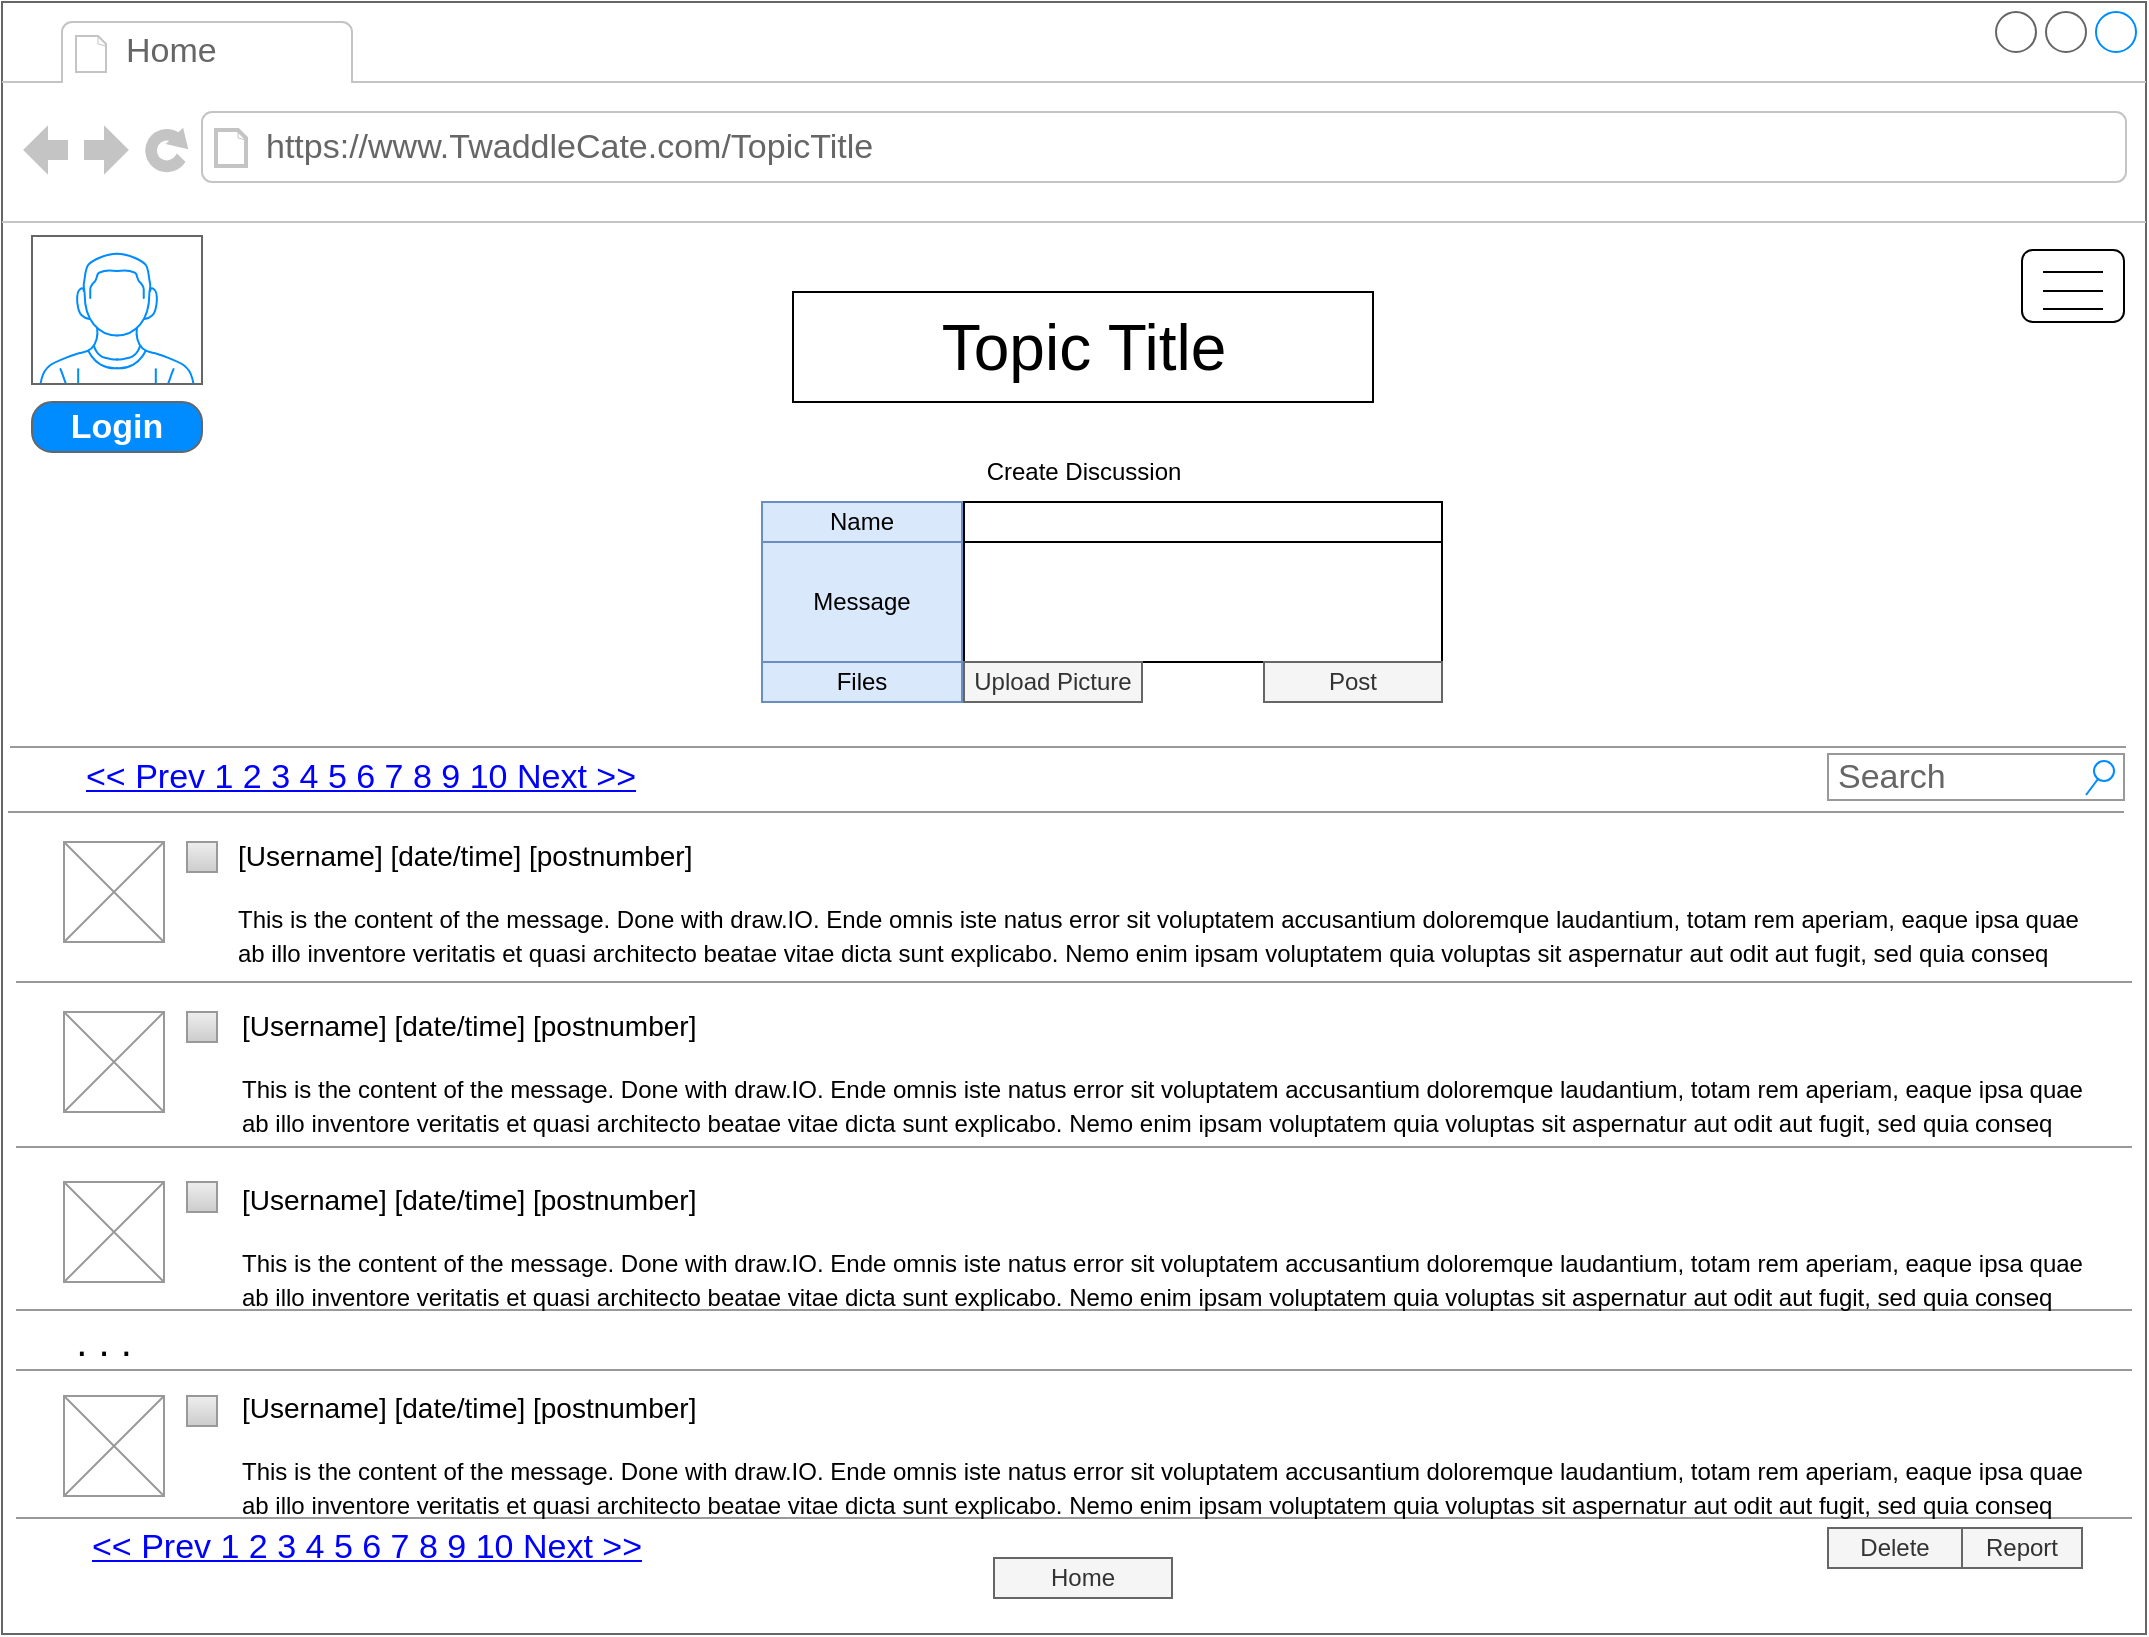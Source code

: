 <mxfile version="11.1.4" type="device"><diagram name="Page-1" id="2cc2dc42-3aac-f2a9-1cec-7a8b7cbee084"><mxGraphModel dx="1422" dy="747" grid="1" gridSize="10" guides="1" tooltips="1" connect="1" arrows="1" fold="1" page="1" pageScale="1" pageWidth="1100" pageHeight="850" background="#ffffff" math="0" shadow="0"><root><mxCell id="0"/><mxCell id="1" parent="0"/><mxCell id="9IKPk2nEDsg9MJeCQdLd-1" value="" style="strokeWidth=1;shadow=0;dashed=0;align=center;html=1;shape=mxgraph.mockup.containers.browserWindow;rSize=0;fillColor=#ffffff;strokeColor=#666666;strokeColor2=#008cff;strokeColor3=#c4c4c4;mainText=,;recursiveResize=0;" parent="1" vertex="1"><mxGeometry x="9" y="10" width="1072" height="816" as="geometry"/></mxCell><mxCell id="9IKPk2nEDsg9MJeCQdLd-2" value="Home" style="strokeWidth=1;shadow=0;dashed=0;align=center;html=1;shape=mxgraph.mockup.containers.anchor;fontSize=17;fontColor=#666666;align=left;" parent="9IKPk2nEDsg9MJeCQdLd-1" vertex="1"><mxGeometry x="60" y="12" width="110" height="26" as="geometry"/></mxCell><mxCell id="9IKPk2nEDsg9MJeCQdLd-3" value="https://www.TwaddleCate.com/TopicTitle" style="strokeWidth=1;shadow=0;dashed=0;align=center;html=1;shape=mxgraph.mockup.containers.anchor;rSize=0;fontSize=17;fontColor=#666666;align=left;" parent="9IKPk2nEDsg9MJeCQdLd-1" vertex="1"><mxGeometry x="130" y="60" width="250" height="26" as="geometry"/></mxCell><mxCell id="9IKPk2nEDsg9MJeCQdLd-5" value="&lt;span style=&quot;font-size: 32px&quot;&gt;Topic Title&lt;/span&gt;" style="rounded=0;whiteSpace=wrap;html=1;" parent="9IKPk2nEDsg9MJeCQdLd-1" vertex="1"><mxGeometry x="395.5" y="145" width="290" height="55" as="geometry"/></mxCell><mxCell id="9IKPk2nEDsg9MJeCQdLd-13" value="" style="verticalLabelPosition=bottom;shadow=0;dashed=0;align=center;html=1;verticalAlign=top;strokeWidth=1;shape=mxgraph.mockup.graphics.simpleIcon;strokeColor=#999999;fillColor=#ffffff;" parent="9IKPk2nEDsg9MJeCQdLd-1" vertex="1"><mxGeometry x="31" y="420" width="50" height="50" as="geometry"/></mxCell><mxCell id="9IKPk2nEDsg9MJeCQdLd-14" value="" style="verticalLabelPosition=bottom;shadow=0;dashed=0;align=center;html=1;verticalAlign=top;strokeWidth=1;shape=mxgraph.mockup.graphics.simpleIcon;strokeColor=#999999;fillColor=#ffffff;" parent="9IKPk2nEDsg9MJeCQdLd-1" vertex="1"><mxGeometry x="31" y="505" width="50" height="50" as="geometry"/></mxCell><mxCell id="9IKPk2nEDsg9MJeCQdLd-15" value="" style="verticalLabelPosition=bottom;shadow=0;dashed=0;align=center;html=1;verticalAlign=top;strokeWidth=1;shape=mxgraph.mockup.graphics.simpleIcon;strokeColor=#999999;fillColor=#ffffff;" parent="9IKPk2nEDsg9MJeCQdLd-1" vertex="1"><mxGeometry x="31" y="590" width="50" height="50" as="geometry"/></mxCell><mxCell id="9IKPk2nEDsg9MJeCQdLd-56" value="Login" style="strokeWidth=1;shadow=0;dashed=0;align=center;html=1;shape=mxgraph.mockup.buttons.button;strokeColor=#666666;fontColor=#ffffff;mainText=;buttonStyle=round;fontSize=17;fontStyle=1;fillColor=#008cff;whiteSpace=wrap;" parent="9IKPk2nEDsg9MJeCQdLd-1" vertex="1"><mxGeometry x="15" y="200" width="85" height="25" as="geometry"/></mxCell><mxCell id="9IKPk2nEDsg9MJeCQdLd-57" value="" style="verticalLabelPosition=bottom;shadow=0;dashed=0;align=center;html=1;verticalAlign=top;strokeWidth=1;shape=mxgraph.mockup.containers.userMale;strokeColor=#666666;strokeColor2=#008cff;fillColor=#ffffff;" parent="9IKPk2nEDsg9MJeCQdLd-1" vertex="1"><mxGeometry x="15" y="117" width="85" height="74" as="geometry"/></mxCell><mxCell id="9IKPk2nEDsg9MJeCQdLd-59" value="" style="rounded=1;whiteSpace=wrap;html=1;" parent="9IKPk2nEDsg9MJeCQdLd-1" vertex="1"><mxGeometry x="1010" y="124" width="51" height="36" as="geometry"/></mxCell><mxCell id="9IKPk2nEDsg9MJeCQdLd-61" value="" style="endArrow=none;html=1;" parent="9IKPk2nEDsg9MJeCQdLd-1" edge="1"><mxGeometry width="50" height="50" relative="1" as="geometry"><mxPoint x="1020.5" y="135" as="sourcePoint"/><mxPoint x="1050.5" y="135" as="targetPoint"/></mxGeometry></mxCell><mxCell id="9IKPk2nEDsg9MJeCQdLd-60" value="" style="endArrow=none;html=1;" parent="9IKPk2nEDsg9MJeCQdLd-1" edge="1"><mxGeometry width="50" height="50" relative="1" as="geometry"><mxPoint x="1020.5" y="144.5" as="sourcePoint"/><mxPoint x="1050.5" y="144.5" as="targetPoint"/></mxGeometry></mxCell><mxCell id="9IKPk2nEDsg9MJeCQdLd-63" value="" style="endArrow=none;html=1;" parent="9IKPk2nEDsg9MJeCQdLd-1" edge="1"><mxGeometry width="50" height="50" relative="1" as="geometry"><mxPoint x="1020.5" y="153.5" as="sourcePoint"/><mxPoint x="1050.5" y="153.5" as="targetPoint"/></mxGeometry></mxCell><mxCell id="1QUaJNWo_aVdBKIxmeVY-14" value="" style="rounded=0;whiteSpace=wrap;html=1;" vertex="1" parent="9IKPk2nEDsg9MJeCQdLd-1"><mxGeometry x="481" y="270" width="239" height="60" as="geometry"/></mxCell><mxCell id="1QUaJNWo_aVdBKIxmeVY-16" value="&lt;span style=&quot;&quot;&gt;Upload Picture&lt;/span&gt;" style="rounded=0;whiteSpace=wrap;html=1;fillColor=#f5f5f5;strokeColor=#666666;fontColor=#333333;labelBackgroundColor=none;" vertex="1" parent="9IKPk2nEDsg9MJeCQdLd-1"><mxGeometry x="481" y="330" width="89" height="20" as="geometry"/></mxCell><mxCell id="1QUaJNWo_aVdBKIxmeVY-17" value="Message" style="rounded=0;whiteSpace=wrap;html=1;fillColor=#dae8fc;strokeColor=#6c8ebf;" vertex="1" parent="9IKPk2nEDsg9MJeCQdLd-1"><mxGeometry x="380" y="270" width="100" height="60" as="geometry"/></mxCell><mxCell id="1QUaJNWo_aVdBKIxmeVY-18" value="Files" style="rounded=0;whiteSpace=wrap;html=1;labelBackgroundColor=none;fillColor=#dae8fc;strokeColor=#6c8ebf;" vertex="1" parent="9IKPk2nEDsg9MJeCQdLd-1"><mxGeometry x="380" y="330" width="100" height="20" as="geometry"/></mxCell><mxCell id="1QUaJNWo_aVdBKIxmeVY-20" value="Name" style="rounded=0;whiteSpace=wrap;html=1;labelBackgroundColor=none;fillColor=#dae8fc;strokeColor=#6c8ebf;" vertex="1" parent="9IKPk2nEDsg9MJeCQdLd-1"><mxGeometry x="380" y="250" width="100" height="20" as="geometry"/></mxCell><mxCell id="1QUaJNWo_aVdBKIxmeVY-19" value="" style="rounded=0;whiteSpace=wrap;html=1;labelBackgroundColor=none;" vertex="1" parent="9IKPk2nEDsg9MJeCQdLd-1"><mxGeometry x="481" y="250" width="239" height="20" as="geometry"/></mxCell><mxCell id="1QUaJNWo_aVdBKIxmeVY-25" value="" style="verticalLabelPosition=bottom;shadow=0;dashed=0;align=center;html=1;verticalAlign=top;strokeWidth=1;shape=mxgraph.mockup.markup.line;strokeColor=#999999;" vertex="1" parent="9IKPk2nEDsg9MJeCQdLd-1"><mxGeometry x="4" y="362.5" width="1058" height="20" as="geometry"/></mxCell><mxCell id="1QUaJNWo_aVdBKIxmeVY-26" value="" style="verticalLabelPosition=bottom;shadow=0;dashed=0;align=center;html=1;verticalAlign=top;strokeWidth=1;shape=mxgraph.mockup.markup.line;strokeColor=#999999;" vertex="1" parent="9IKPk2nEDsg9MJeCQdLd-1"><mxGeometry x="3" y="395" width="1058" height="20" as="geometry"/></mxCell><mxCell id="1QUaJNWo_aVdBKIxmeVY-27" value="" style="verticalLabelPosition=bottom;shadow=0;dashed=0;align=center;html=1;verticalAlign=top;strokeWidth=1;shape=mxgraph.mockup.markup.line;strokeColor=#999999;" vertex="1" parent="9IKPk2nEDsg9MJeCQdLd-1"><mxGeometry x="7" y="480" width="1058" height="20" as="geometry"/></mxCell><mxCell id="1QUaJNWo_aVdBKIxmeVY-28" value="" style="verticalLabelPosition=bottom;shadow=0;dashed=0;align=center;html=1;verticalAlign=top;strokeWidth=1;shape=mxgraph.mockup.markup.line;strokeColor=#999999;" vertex="1" parent="9IKPk2nEDsg9MJeCQdLd-1"><mxGeometry x="7" y="562.5" width="1058" height="20" as="geometry"/></mxCell><mxCell id="1QUaJNWo_aVdBKIxmeVY-31" value="" style="verticalLabelPosition=bottom;shadow=0;dashed=0;align=center;html=1;verticalAlign=top;strokeWidth=1;shape=mxgraph.mockup.graphics.simpleIcon;strokeColor=#999999;fillColor=#ffffff;" vertex="1" parent="9IKPk2nEDsg9MJeCQdLd-1"><mxGeometry x="31" y="697" width="50" height="50" as="geometry"/></mxCell><mxCell id="1QUaJNWo_aVdBKIxmeVY-30" value="" style="verticalLabelPosition=bottom;shadow=0;dashed=0;align=center;html=1;verticalAlign=top;strokeWidth=1;shape=mxgraph.mockup.markup.line;strokeColor=#999999;" vertex="1" parent="9IKPk2nEDsg9MJeCQdLd-1"><mxGeometry x="7" y="644" width="1058" height="20" as="geometry"/></mxCell><mxCell id="1QUaJNWo_aVdBKIxmeVY-33" value="" style="verticalLabelPosition=bottom;shadow=0;dashed=0;align=center;html=1;verticalAlign=top;strokeWidth=1;shape=mxgraph.mockup.markup.line;strokeColor=#999999;" vertex="1" parent="9IKPk2nEDsg9MJeCQdLd-1"><mxGeometry x="7" y="748" width="1058" height="20" as="geometry"/></mxCell><mxCell id="1QUaJNWo_aVdBKIxmeVY-34" value="Search" style="strokeWidth=1;shadow=0;dashed=0;align=center;html=1;shape=mxgraph.mockup.forms.searchBox;strokeColor=#999999;mainText=;fillColor=#ffffff;strokeColor2=#008cff;fontColor=#666666;fontSize=17;align=left;spacingLeft=3;labelBackgroundColor=none;" vertex="1" parent="9IKPk2nEDsg9MJeCQdLd-1"><mxGeometry x="913" y="376" width="148" height="23" as="geometry"/></mxCell><mxCell id="1QUaJNWo_aVdBKIxmeVY-37" value="&lt;&lt; Prev 1 2 3 4 5 6 7 8 9 10 Next &gt;&gt;" style="strokeWidth=1;shadow=0;dashed=0;align=center;html=1;shape=mxgraph.mockup.navigation.pagination;linkText=;fontSize=17;fontColor=#0000ff;fontStyle=4;labelBackgroundColor=none;" vertex="1" parent="9IKPk2nEDsg9MJeCQdLd-1"><mxGeometry x="4" y="372.5" width="350" height="30" as="geometry"/></mxCell><mxCell id="1QUaJNWo_aVdBKIxmeVY-38" value="&lt;&lt; Prev 1 2 3 4 5 6 7 8 9 10 Next &gt;&gt;" style="strokeWidth=1;shadow=0;dashed=0;align=center;html=1;shape=mxgraph.mockup.navigation.pagination;linkText=;fontSize=17;fontColor=#0000ff;fontStyle=4;labelBackgroundColor=none;" vertex="1" parent="9IKPk2nEDsg9MJeCQdLd-1"><mxGeometry x="7" y="758" width="350" height="30" as="geometry"/></mxCell><mxCell id="1QUaJNWo_aVdBKIxmeVY-39" value="" style="verticalLabelPosition=bottom;shadow=0;dashed=0;align=center;html=1;verticalAlign=top;strokeWidth=1;shape=mxgraph.mockup.markup.line;strokeColor=#999999;" vertex="1" parent="9IKPk2nEDsg9MJeCQdLd-1"><mxGeometry x="7" y="674" width="1058" height="20" as="geometry"/></mxCell><mxCell id="1QUaJNWo_aVdBKIxmeVY-40" value="&lt;font style=&quot;font-size: 20px&quot;&gt;. . .&lt;/font&gt;" style="text;html=1;strokeColor=none;fillColor=none;align=center;verticalAlign=middle;whiteSpace=wrap;rounded=0;labelBackgroundColor=none;" vertex="1" parent="9IKPk2nEDsg9MJeCQdLd-1"><mxGeometry x="31" y="658.5" width="40" height="20" as="geometry"/></mxCell><mxCell id="1QUaJNWo_aVdBKIxmeVY-41" value="&lt;span&gt;Delete&lt;/span&gt;" style="rounded=0;whiteSpace=wrap;html=1;fillColor=#f5f5f5;strokeColor=#666666;fontColor=#333333;labelBackgroundColor=none;" vertex="1" parent="9IKPk2nEDsg9MJeCQdLd-1"><mxGeometry x="913" y="763" width="67" height="20" as="geometry"/></mxCell><mxCell id="1QUaJNWo_aVdBKIxmeVY-42" value="&lt;span&gt;Report&lt;/span&gt;" style="rounded=0;whiteSpace=wrap;html=1;fillColor=#f5f5f5;strokeColor=#666666;fontColor=#333333;labelBackgroundColor=none;" vertex="1" parent="9IKPk2nEDsg9MJeCQdLd-1"><mxGeometry x="980" y="763" width="60" height="20" as="geometry"/></mxCell><mxCell id="1QUaJNWo_aVdBKIxmeVY-43" value="Option 1" style="strokeWidth=1;shadow=0;dashed=0;align=center;html=1;shape=mxgraph.mockup.forms.rrect;rSize=0;fillColor=#eeeeee;strokeColor=#999999;gradientColor=#cccccc;align=left;spacingLeft=4;fontSize=17;fontColor=none;labelPosition=right;labelBackgroundColor=none;noLabel=1;" vertex="1" parent="9IKPk2nEDsg9MJeCQdLd-1"><mxGeometry x="92.5" y="420" width="15" height="15" as="geometry"/></mxCell><mxCell id="1QUaJNWo_aVdBKIxmeVY-46" value="Option 1" style="strokeWidth=1;shadow=0;dashed=0;align=center;html=1;shape=mxgraph.mockup.forms.rrect;rSize=0;fillColor=#eeeeee;strokeColor=#999999;gradientColor=#cccccc;align=left;spacingLeft=4;fontSize=17;fontColor=none;labelPosition=right;labelBackgroundColor=none;noLabel=1;" vertex="1" parent="9IKPk2nEDsg9MJeCQdLd-1"><mxGeometry x="92.5" y="505" width="15" height="15" as="geometry"/></mxCell><mxCell id="1QUaJNWo_aVdBKIxmeVY-47" value="Option 1" style="strokeWidth=1;shadow=0;dashed=0;align=center;html=1;shape=mxgraph.mockup.forms.rrect;rSize=0;fillColor=#eeeeee;strokeColor=#999999;gradientColor=#cccccc;align=left;spacingLeft=4;fontSize=17;fontColor=none;labelPosition=right;labelBackgroundColor=none;noLabel=1;" vertex="1" parent="9IKPk2nEDsg9MJeCQdLd-1"><mxGeometry x="92.5" y="590" width="15" height="15" as="geometry"/></mxCell><mxCell id="1QUaJNWo_aVdBKIxmeVY-48" value="Option 1" style="strokeWidth=1;shadow=0;dashed=0;align=center;shape=mxgraph.mockup.forms.rrect;rSize=0;fillColor=#eeeeee;strokeColor=#999999;gradientColor=#cccccc;align=left;spacingLeft=4;fontSize=17;fontColor=none;labelPosition=right;labelBackgroundColor=none;html=1;noLabel=1;" vertex="1" parent="9IKPk2nEDsg9MJeCQdLd-1"><mxGeometry x="92.5" y="697" width="15" height="15" as="geometry"/></mxCell><mxCell id="1QUaJNWo_aVdBKIxmeVY-51" value="&lt;span&gt;Home&lt;/span&gt;" style="rounded=0;whiteSpace=wrap;html=1;fillColor=#f5f5f5;strokeColor=#666666;fontColor=#333333;labelBackgroundColor=none;" vertex="1" parent="9IKPk2nEDsg9MJeCQdLd-1"><mxGeometry x="496" y="778" width="89" height="20" as="geometry"/></mxCell><mxCell id="1QUaJNWo_aVdBKIxmeVY-52" value="&lt;h1 style=&quot;font-size: 14px&quot;&gt;&lt;span style=&quot;font-weight: normal&quot;&gt;&lt;font style=&quot;font-size: 14px&quot;&gt;[Username] [date/time] [postnumber]&lt;/font&gt;&lt;/span&gt;&lt;/h1&gt;&lt;p style=&quot;font-size: 14px&quot;&gt;&lt;span style=&quot;font-size: 12px&quot;&gt;This is the content of the message. Done with draw.IO. Ende omnis iste natus error sit voluptatem accusantium doloremque laudantium, totam rem aperiam, eaque ipsa quae ab illo inventore veritatis et quasi architecto beatae vitae dicta sunt explicabo. Nemo enim ipsam voluptatem quia voluptas sit aspernatur aut odit aut fugit, sed quia conseq&lt;/span&gt;&lt;br&gt;&lt;/p&gt;" style="text;html=1;strokeColor=none;fillColor=none;spacing=5;spacingTop=-20;whiteSpace=wrap;overflow=hidden;rounded=0;labelBackgroundColor=none;fontColor=none;" vertex="1" parent="9IKPk2nEDsg9MJeCQdLd-1"><mxGeometry x="112.5" y="420" width="945" height="82" as="geometry"/></mxCell><mxCell id="1QUaJNWo_aVdBKIxmeVY-56" value="&lt;h1 style=&quot;font-size: 14px&quot;&gt;&lt;span style=&quot;font-weight: normal&quot;&gt;&lt;font style=&quot;font-size: 14px&quot;&gt;[Username] [date/time] [postnumber]&lt;/font&gt;&lt;/span&gt;&lt;/h1&gt;&lt;p style=&quot;font-size: 14px&quot;&gt;&lt;span style=&quot;font-size: 12px&quot;&gt;This is the content of the message. Done with draw.IO. Ende omnis iste natus error sit voluptatem accusantium doloremque laudantium, totam rem aperiam, eaque ipsa quae ab illo inventore veritatis et quasi architecto beatae vitae dicta sunt explicabo. Nemo enim ipsam voluptatem quia voluptas sit aspernatur aut odit aut fugit, sed quia conseq&lt;/span&gt;&lt;br&gt;&lt;/p&gt;" style="text;html=1;strokeColor=none;fillColor=none;spacing=5;spacingTop=-20;whiteSpace=wrap;overflow=hidden;rounded=0;labelBackgroundColor=none;fontColor=none;" vertex="1" parent="9IKPk2nEDsg9MJeCQdLd-1"><mxGeometry x="115" y="592" width="945" height="82" as="geometry"/></mxCell><mxCell id="1QUaJNWo_aVdBKIxmeVY-57" value="&lt;h1 style=&quot;font-size: 14px&quot;&gt;&lt;span style=&quot;font-weight: normal&quot;&gt;&lt;font style=&quot;font-size: 14px&quot;&gt;[Username] [date/time] [postnumber]&lt;/font&gt;&lt;/span&gt;&lt;/h1&gt;&lt;p style=&quot;font-size: 14px&quot;&gt;&lt;span style=&quot;font-size: 12px&quot;&gt;This is the content of the message. Done with draw.IO. Ende omnis iste natus error sit voluptatem accusantium doloremque laudantium, totam rem aperiam, eaque ipsa quae ab illo inventore veritatis et quasi architecto beatae vitae dicta sunt explicabo. Nemo enim ipsam voluptatem quia voluptas sit aspernatur aut odit aut fugit, sed quia conseq&lt;/span&gt;&lt;br&gt;&lt;/p&gt;" style="text;html=1;strokeColor=none;fillColor=none;spacing=5;spacingTop=-20;whiteSpace=wrap;overflow=hidden;rounded=0;labelBackgroundColor=none;fontColor=none;" vertex="1" parent="9IKPk2nEDsg9MJeCQdLd-1"><mxGeometry x="115" y="696" width="945" height="82" as="geometry"/></mxCell><mxCell id="1QUaJNWo_aVdBKIxmeVY-59" value="&lt;span&gt;Post&lt;/span&gt;" style="rounded=0;whiteSpace=wrap;html=1;fillColor=#f5f5f5;strokeColor=#666666;fontColor=#333333;labelBackgroundColor=none;" vertex="1" parent="9IKPk2nEDsg9MJeCQdLd-1"><mxGeometry x="631" y="330" width="89" height="20" as="geometry"/></mxCell><mxCell id="1QUaJNWo_aVdBKIxmeVY-60" value="Create Discussion" style="text;html=1;strokeColor=none;fillColor=none;align=center;verticalAlign=middle;whiteSpace=wrap;rounded=0;labelBackgroundColor=none;fontColor=none;" vertex="1" parent="9IKPk2nEDsg9MJeCQdLd-1"><mxGeometry x="481" y="225" width="120" height="20" as="geometry"/></mxCell><mxCell id="1QUaJNWo_aVdBKIxmeVY-55" value="&lt;h1 style=&quot;font-size: 14px&quot;&gt;&lt;span style=&quot;font-weight: normal&quot;&gt;&lt;font style=&quot;font-size: 14px&quot;&gt;[Username] [date/time] [postnumber]&lt;/font&gt;&lt;/span&gt;&lt;/h1&gt;&lt;p style=&quot;font-size: 14px&quot;&gt;&lt;span style=&quot;font-size: 12px&quot;&gt;This is the content of the message. Done with draw.IO. Ende omnis iste natus error sit voluptatem accusantium doloremque laudantium, totam rem aperiam, eaque ipsa quae ab illo inventore veritatis et quasi architecto beatae vitae dicta sunt explicabo. Nemo enim ipsam voluptatem quia voluptas sit aspernatur aut odit aut fugit, sed quia conseq&lt;/span&gt;&lt;br&gt;&lt;/p&gt;" style="text;html=1;strokeColor=none;fillColor=none;spacing=5;spacingTop=-20;whiteSpace=wrap;overflow=hidden;rounded=0;labelBackgroundColor=none;fontColor=none;" vertex="1" parent="1"><mxGeometry x="124" y="515" width="945" height="82" as="geometry"/></mxCell></root></mxGraphModel></diagram></mxfile>